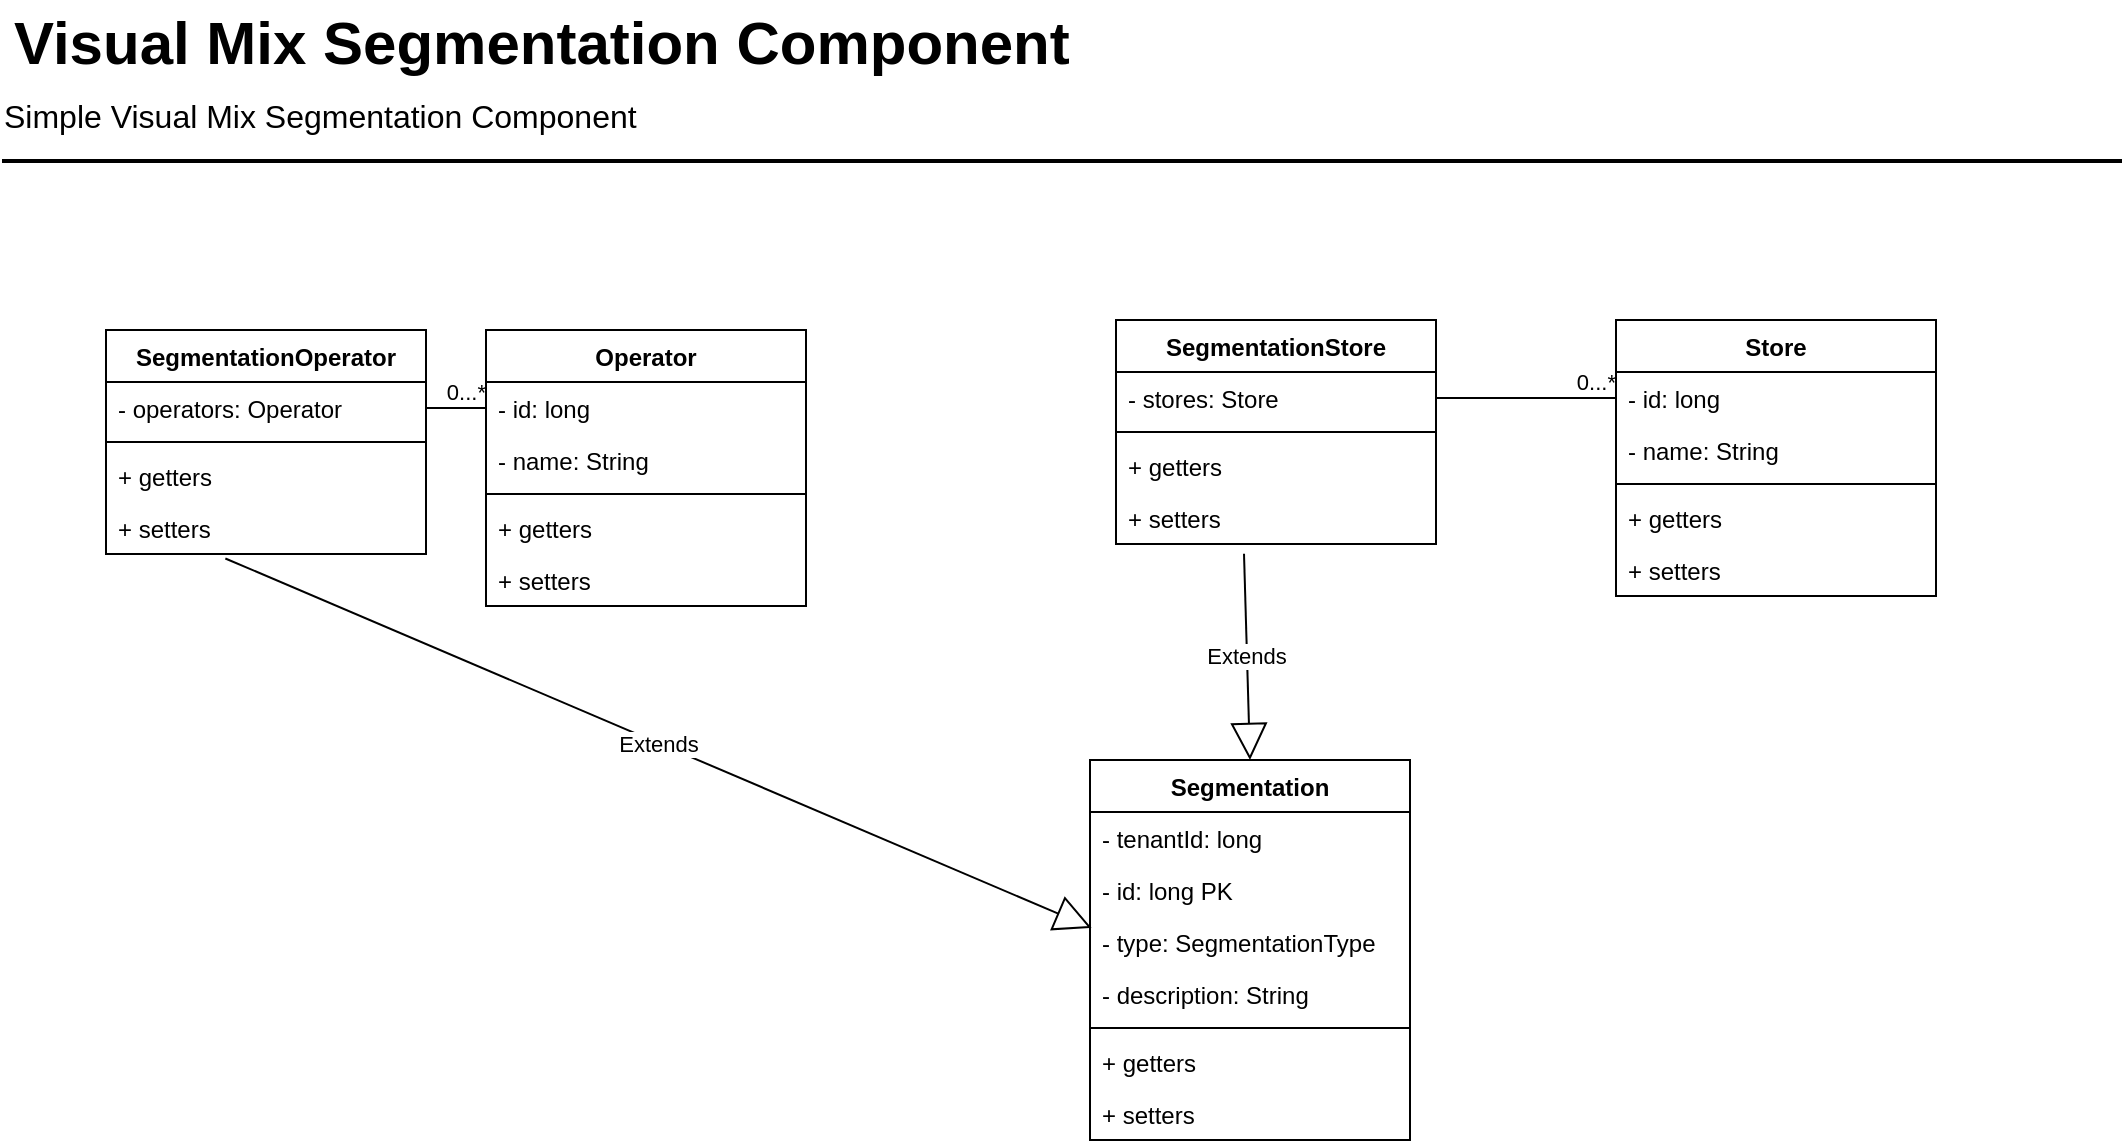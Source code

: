 <mxfile version="13.7.1" type="github" pages="2">
  <diagram id="04d3i-9KU2tXRQpcHc8r" name="Data Communication">
    <mxGraphModel dx="1026" dy="516" grid="1" gridSize="5" guides="1" tooltips="1" connect="1" arrows="1" fold="1" page="1" pageScale="1" pageWidth="1169" pageHeight="827" math="0" shadow="0">
      <root>
        <mxCell id="Ps8T6w26ynxrEsZP9qTw-0" />
        <mxCell id="Ps8T6w26ynxrEsZP9qTw-1" parent="Ps8T6w26ynxrEsZP9qTw-0" />
        <mxCell id="Vjo3kaJNEst4xchoB2S7-3" value="Visual Mix Segmentation Component" style="text;html=1;resizable=0;points=[];autosize=1;align=left;verticalAlign=top;spacingTop=-4;fontSize=30;fontStyle=1" parent="Ps8T6w26ynxrEsZP9qTw-1" vertex="1">
          <mxGeometry x="17" y="70.5" width="540" height="40" as="geometry" />
        </mxCell>
        <mxCell id="Vjo3kaJNEst4xchoB2S7-5" value="" style="line;strokeWidth=2;html=1;fontSize=14;" parent="Ps8T6w26ynxrEsZP9qTw-1" vertex="1">
          <mxGeometry x="13" y="145.5" width="1060" height="10" as="geometry" />
        </mxCell>
        <mxCell id="a-pRfIUOM88Ss_KxHDqI-0" value="Simple Visual Mix Segmentation Component" style="text;html=1;resizable=0;points=[];autosize=1;align=left;verticalAlign=top;spacingTop=-4;fontSize=16" parent="Ps8T6w26ynxrEsZP9qTw-1" vertex="1">
          <mxGeometry x="12" y="115.5" width="330" height="25" as="geometry" />
        </mxCell>
        <mxCell id="yh48nbd1rQ2h-CsPQvWh-24" value="Extends" style="endArrow=block;endSize=16;endFill=0;html=1;entryX=0.005;entryY=0.229;entryDx=0;entryDy=0;entryPerimeter=0;exitX=0.373;exitY=1.086;exitDx=0;exitDy=0;exitPerimeter=0;" parent="Ps8T6w26ynxrEsZP9qTw-1" source="yh48nbd1rQ2h-CsPQvWh-23" target="yh48nbd1rQ2h-CsPQvWh-6" edge="1">
          <mxGeometry width="160" relative="1" as="geometry">
            <mxPoint x="140" y="355" as="sourcePoint" />
            <mxPoint x="400" y="390" as="targetPoint" />
          </mxGeometry>
        </mxCell>
        <mxCell id="yh48nbd1rQ2h-CsPQvWh-41" value="" style="endArrow=none;html=1;edgeStyle=orthogonalEdgeStyle;exitX=1;exitY=0.5;exitDx=0;exitDy=0;entryX=0;entryY=0.5;entryDx=0;entryDy=0;" parent="Ps8T6w26ynxrEsZP9qTw-1" source="yh48nbd1rQ2h-CsPQvWh-18" target="yh48nbd1rQ2h-CsPQvWh-27" edge="1">
          <mxGeometry relative="1" as="geometry">
            <mxPoint x="470" y="290.41" as="sourcePoint" />
            <mxPoint x="630" y="290.41" as="targetPoint" />
          </mxGeometry>
        </mxCell>
        <mxCell id="yh48nbd1rQ2h-CsPQvWh-43" value="0...*" style="edgeLabel;resizable=0;html=1;align=right;verticalAlign=bottom;" parent="yh48nbd1rQ2h-CsPQvWh-41" connectable="0" vertex="1">
          <mxGeometry x="1" relative="1" as="geometry" />
        </mxCell>
        <mxCell id="yh48nbd1rQ2h-CsPQvWh-16" value="SegmentationOperator" style="swimlane;fontStyle=1;align=center;verticalAlign=top;childLayout=stackLayout;horizontal=1;startSize=26;horizontalStack=0;resizeParent=1;resizeParentMax=0;resizeLast=0;collapsible=1;marginBottom=0;" parent="Ps8T6w26ynxrEsZP9qTw-1" vertex="1">
          <mxGeometry x="65" y="235" width="160" height="112" as="geometry" />
        </mxCell>
        <mxCell id="yh48nbd1rQ2h-CsPQvWh-18" value="- operators: Operator" style="text;strokeColor=none;fillColor=none;align=left;verticalAlign=top;spacingLeft=4;spacingRight=4;overflow=hidden;rotatable=0;points=[[0,0.5],[1,0.5]];portConstraint=eastwest;" parent="yh48nbd1rQ2h-CsPQvWh-16" vertex="1">
          <mxGeometry y="26" width="160" height="26" as="geometry" />
        </mxCell>
        <mxCell id="yh48nbd1rQ2h-CsPQvWh-21" value="" style="line;strokeWidth=1;fillColor=none;align=left;verticalAlign=middle;spacingTop=-1;spacingLeft=3;spacingRight=3;rotatable=0;labelPosition=right;points=[];portConstraint=eastwest;" parent="yh48nbd1rQ2h-CsPQvWh-16" vertex="1">
          <mxGeometry y="52" width="160" height="8" as="geometry" />
        </mxCell>
        <mxCell id="yh48nbd1rQ2h-CsPQvWh-22" value="+ getters" style="text;strokeColor=none;fillColor=none;align=left;verticalAlign=top;spacingLeft=4;spacingRight=4;overflow=hidden;rotatable=0;points=[[0,0.5],[1,0.5]];portConstraint=eastwest;" parent="yh48nbd1rQ2h-CsPQvWh-16" vertex="1">
          <mxGeometry y="60" width="160" height="26" as="geometry" />
        </mxCell>
        <mxCell id="yh48nbd1rQ2h-CsPQvWh-23" value="+ setters" style="text;strokeColor=none;fillColor=none;align=left;verticalAlign=top;spacingLeft=4;spacingRight=4;overflow=hidden;rotatable=0;points=[[0,0.5],[1,0.5]];portConstraint=eastwest;" parent="yh48nbd1rQ2h-CsPQvWh-16" vertex="1">
          <mxGeometry y="86" width="160" height="26" as="geometry" />
        </mxCell>
        <mxCell id="yh48nbd1rQ2h-CsPQvWh-26" value="Operator" style="swimlane;fontStyle=1;align=center;verticalAlign=top;childLayout=stackLayout;horizontal=1;startSize=26;horizontalStack=0;resizeParent=1;resizeParentMax=0;resizeLast=0;collapsible=1;marginBottom=0;" parent="Ps8T6w26ynxrEsZP9qTw-1" vertex="1">
          <mxGeometry x="255" y="235" width="160" height="138" as="geometry" />
        </mxCell>
        <mxCell id="yh48nbd1rQ2h-CsPQvWh-27" value="- id: long" style="text;strokeColor=none;fillColor=none;align=left;verticalAlign=top;spacingLeft=4;spacingRight=4;overflow=hidden;rotatable=0;points=[[0,0.5],[1,0.5]];portConstraint=eastwest;" parent="yh48nbd1rQ2h-CsPQvWh-26" vertex="1">
          <mxGeometry y="26" width="160" height="26" as="geometry" />
        </mxCell>
        <mxCell id="yh48nbd1rQ2h-CsPQvWh-30" value="- name: String" style="text;strokeColor=none;fillColor=none;align=left;verticalAlign=top;spacingLeft=4;spacingRight=4;overflow=hidden;rotatable=0;points=[[0,0.5],[1,0.5]];portConstraint=eastwest;" parent="yh48nbd1rQ2h-CsPQvWh-26" vertex="1">
          <mxGeometry y="52" width="160" height="26" as="geometry" />
        </mxCell>
        <mxCell id="yh48nbd1rQ2h-CsPQvWh-31" value="" style="line;strokeWidth=1;fillColor=none;align=left;verticalAlign=middle;spacingTop=-1;spacingLeft=3;spacingRight=3;rotatable=0;labelPosition=right;points=[];portConstraint=eastwest;" parent="yh48nbd1rQ2h-CsPQvWh-26" vertex="1">
          <mxGeometry y="78" width="160" height="8" as="geometry" />
        </mxCell>
        <mxCell id="yh48nbd1rQ2h-CsPQvWh-32" value="+ getters" style="text;strokeColor=none;fillColor=none;align=left;verticalAlign=top;spacingLeft=4;spacingRight=4;overflow=hidden;rotatable=0;points=[[0,0.5],[1,0.5]];portConstraint=eastwest;" parent="yh48nbd1rQ2h-CsPQvWh-26" vertex="1">
          <mxGeometry y="86" width="160" height="26" as="geometry" />
        </mxCell>
        <mxCell id="yh48nbd1rQ2h-CsPQvWh-33" value="+ setters" style="text;strokeColor=none;fillColor=none;align=left;verticalAlign=top;spacingLeft=4;spacingRight=4;overflow=hidden;rotatable=0;points=[[0,0.5],[1,0.5]];portConstraint=eastwest;" parent="yh48nbd1rQ2h-CsPQvWh-26" vertex="1">
          <mxGeometry y="112" width="160" height="26" as="geometry" />
        </mxCell>
        <mxCell id="yh48nbd1rQ2h-CsPQvWh-0" value="Segmentation" style="swimlane;fontStyle=1;align=center;verticalAlign=top;childLayout=stackLayout;horizontal=1;startSize=26;horizontalStack=0;resizeParent=1;resizeParentMax=0;resizeLast=0;collapsible=1;marginBottom=0;" parent="Ps8T6w26ynxrEsZP9qTw-1" vertex="1">
          <mxGeometry x="557" y="450" width="160" height="190" as="geometry" />
        </mxCell>
        <mxCell id="yh48nbd1rQ2h-CsPQvWh-1" value="- tenantId: long" style="text;strokeColor=none;fillColor=none;align=left;verticalAlign=top;spacingLeft=4;spacingRight=4;overflow=hidden;rotatable=0;points=[[0,0.5],[1,0.5]];portConstraint=eastwest;" parent="yh48nbd1rQ2h-CsPQvWh-0" vertex="1">
          <mxGeometry y="26" width="160" height="26" as="geometry" />
        </mxCell>
        <mxCell id="yh48nbd1rQ2h-CsPQvWh-5" value="- id: long PK" style="text;strokeColor=none;fillColor=none;align=left;verticalAlign=top;spacingLeft=4;spacingRight=4;overflow=hidden;rotatable=0;points=[[0,0.5],[1,0.5]];portConstraint=eastwest;" parent="yh48nbd1rQ2h-CsPQvWh-0" vertex="1">
          <mxGeometry y="52" width="160" height="26" as="geometry" />
        </mxCell>
        <mxCell id="yh48nbd1rQ2h-CsPQvWh-6" value="- type: SegmentationType" style="text;strokeColor=none;fillColor=none;align=left;verticalAlign=top;spacingLeft=4;spacingRight=4;overflow=hidden;rotatable=0;points=[[0,0.5],[1,0.5]];portConstraint=eastwest;" parent="yh48nbd1rQ2h-CsPQvWh-0" vertex="1">
          <mxGeometry y="78" width="160" height="26" as="geometry" />
        </mxCell>
        <mxCell id="yh48nbd1rQ2h-CsPQvWh-15" value="- description: String" style="text;strokeColor=none;fillColor=none;align=left;verticalAlign=top;spacingLeft=4;spacingRight=4;overflow=hidden;rotatable=0;points=[[0,0.5],[1,0.5]];portConstraint=eastwest;" parent="yh48nbd1rQ2h-CsPQvWh-0" vertex="1">
          <mxGeometry y="104" width="160" height="26" as="geometry" />
        </mxCell>
        <mxCell id="yh48nbd1rQ2h-CsPQvWh-2" value="" style="line;strokeWidth=1;fillColor=none;align=left;verticalAlign=middle;spacingTop=-1;spacingLeft=3;spacingRight=3;rotatable=0;labelPosition=right;points=[];portConstraint=eastwest;" parent="yh48nbd1rQ2h-CsPQvWh-0" vertex="1">
          <mxGeometry y="130" width="160" height="8" as="geometry" />
        </mxCell>
        <mxCell id="yh48nbd1rQ2h-CsPQvWh-3" value="+ getters" style="text;strokeColor=none;fillColor=none;align=left;verticalAlign=top;spacingLeft=4;spacingRight=4;overflow=hidden;rotatable=0;points=[[0,0.5],[1,0.5]];portConstraint=eastwest;" parent="yh48nbd1rQ2h-CsPQvWh-0" vertex="1">
          <mxGeometry y="138" width="160" height="26" as="geometry" />
        </mxCell>
        <mxCell id="yh48nbd1rQ2h-CsPQvWh-7" value="+ setters" style="text;strokeColor=none;fillColor=none;align=left;verticalAlign=top;spacingLeft=4;spacingRight=4;overflow=hidden;rotatable=0;points=[[0,0.5],[1,0.5]];portConstraint=eastwest;" parent="yh48nbd1rQ2h-CsPQvWh-0" vertex="1">
          <mxGeometry y="164" width="160" height="26" as="geometry" />
        </mxCell>
        <mxCell id="yh48nbd1rQ2h-CsPQvWh-49" value="" style="endArrow=none;html=1;edgeStyle=orthogonalEdgeStyle;exitX=1;exitY=0.5;exitDx=0;exitDy=0;entryX=0;entryY=0.5;entryDx=0;entryDy=0;" parent="Ps8T6w26ynxrEsZP9qTw-1" source="yh48nbd1rQ2h-CsPQvWh-52" target="yh48nbd1rQ2h-CsPQvWh-57" edge="1">
          <mxGeometry relative="1" as="geometry">
            <mxPoint x="930" y="290.41" as="sourcePoint" />
            <mxPoint x="1090" y="290.41" as="targetPoint" />
          </mxGeometry>
        </mxCell>
        <mxCell id="yh48nbd1rQ2h-CsPQvWh-50" value="0...*" style="edgeLabel;resizable=0;html=1;align=right;verticalAlign=bottom;" parent="yh48nbd1rQ2h-CsPQvWh-49" connectable="0" vertex="1">
          <mxGeometry x="1" relative="1" as="geometry" />
        </mxCell>
        <mxCell id="yh48nbd1rQ2h-CsPQvWh-62" value="Extends" style="endArrow=block;endSize=16;endFill=0;html=1;entryX=0.5;entryY=0;entryDx=0;entryDy=0;exitX=0.4;exitY=1.188;exitDx=0;exitDy=0;exitPerimeter=0;" parent="Ps8T6w26ynxrEsZP9qTw-1" source="yh48nbd1rQ2h-CsPQvWh-55" target="yh48nbd1rQ2h-CsPQvWh-0" edge="1">
          <mxGeometry width="160" relative="1" as="geometry">
            <mxPoint x="610" y="354" as="sourcePoint" />
            <mxPoint x="562.8" y="538.954" as="targetPoint" />
          </mxGeometry>
        </mxCell>
        <mxCell id="yh48nbd1rQ2h-CsPQvWh-51" value="SegmentationStore" style="swimlane;fontStyle=1;align=center;verticalAlign=top;childLayout=stackLayout;horizontal=1;startSize=26;horizontalStack=0;resizeParent=1;resizeParentMax=0;resizeLast=0;collapsible=1;marginBottom=0;" parent="Ps8T6w26ynxrEsZP9qTw-1" vertex="1">
          <mxGeometry x="570" y="230" width="160" height="112" as="geometry" />
        </mxCell>
        <mxCell id="yh48nbd1rQ2h-CsPQvWh-52" value="- stores: Store" style="text;strokeColor=none;fillColor=none;align=left;verticalAlign=top;spacingLeft=4;spacingRight=4;overflow=hidden;rotatable=0;points=[[0,0.5],[1,0.5]];portConstraint=eastwest;" parent="yh48nbd1rQ2h-CsPQvWh-51" vertex="1">
          <mxGeometry y="26" width="160" height="26" as="geometry" />
        </mxCell>
        <mxCell id="yh48nbd1rQ2h-CsPQvWh-53" value="" style="line;strokeWidth=1;fillColor=none;align=left;verticalAlign=middle;spacingTop=-1;spacingLeft=3;spacingRight=3;rotatable=0;labelPosition=right;points=[];portConstraint=eastwest;" parent="yh48nbd1rQ2h-CsPQvWh-51" vertex="1">
          <mxGeometry y="52" width="160" height="8" as="geometry" />
        </mxCell>
        <mxCell id="yh48nbd1rQ2h-CsPQvWh-54" value="+ getters" style="text;strokeColor=none;fillColor=none;align=left;verticalAlign=top;spacingLeft=4;spacingRight=4;overflow=hidden;rotatable=0;points=[[0,0.5],[1,0.5]];portConstraint=eastwest;" parent="yh48nbd1rQ2h-CsPQvWh-51" vertex="1">
          <mxGeometry y="60" width="160" height="26" as="geometry" />
        </mxCell>
        <mxCell id="yh48nbd1rQ2h-CsPQvWh-55" value="+ setters" style="text;strokeColor=none;fillColor=none;align=left;verticalAlign=top;spacingLeft=4;spacingRight=4;overflow=hidden;rotatable=0;points=[[0,0.5],[1,0.5]];portConstraint=eastwest;" parent="yh48nbd1rQ2h-CsPQvWh-51" vertex="1">
          <mxGeometry y="86" width="160" height="26" as="geometry" />
        </mxCell>
        <mxCell id="yh48nbd1rQ2h-CsPQvWh-56" value="Store" style="swimlane;fontStyle=1;align=center;verticalAlign=top;childLayout=stackLayout;horizontal=1;startSize=26;horizontalStack=0;resizeParent=1;resizeParentMax=0;resizeLast=0;collapsible=1;marginBottom=0;" parent="Ps8T6w26ynxrEsZP9qTw-1" vertex="1">
          <mxGeometry x="820" y="230" width="160" height="138" as="geometry" />
        </mxCell>
        <mxCell id="yh48nbd1rQ2h-CsPQvWh-57" value="- id: long" style="text;strokeColor=none;fillColor=none;align=left;verticalAlign=top;spacingLeft=4;spacingRight=4;overflow=hidden;rotatable=0;points=[[0,0.5],[1,0.5]];portConstraint=eastwest;" parent="yh48nbd1rQ2h-CsPQvWh-56" vertex="1">
          <mxGeometry y="26" width="160" height="26" as="geometry" />
        </mxCell>
        <mxCell id="yh48nbd1rQ2h-CsPQvWh-58" value="- name: String" style="text;strokeColor=none;fillColor=none;align=left;verticalAlign=top;spacingLeft=4;spacingRight=4;overflow=hidden;rotatable=0;points=[[0,0.5],[1,0.5]];portConstraint=eastwest;" parent="yh48nbd1rQ2h-CsPQvWh-56" vertex="1">
          <mxGeometry y="52" width="160" height="26" as="geometry" />
        </mxCell>
        <mxCell id="yh48nbd1rQ2h-CsPQvWh-59" value="" style="line;strokeWidth=1;fillColor=none;align=left;verticalAlign=middle;spacingTop=-1;spacingLeft=3;spacingRight=3;rotatable=0;labelPosition=right;points=[];portConstraint=eastwest;" parent="yh48nbd1rQ2h-CsPQvWh-56" vertex="1">
          <mxGeometry y="78" width="160" height="8" as="geometry" />
        </mxCell>
        <mxCell id="yh48nbd1rQ2h-CsPQvWh-60" value="+ getters" style="text;strokeColor=none;fillColor=none;align=left;verticalAlign=top;spacingLeft=4;spacingRight=4;overflow=hidden;rotatable=0;points=[[0,0.5],[1,0.5]];portConstraint=eastwest;" parent="yh48nbd1rQ2h-CsPQvWh-56" vertex="1">
          <mxGeometry y="86" width="160" height="26" as="geometry" />
        </mxCell>
        <mxCell id="yh48nbd1rQ2h-CsPQvWh-61" value="+ setters" style="text;strokeColor=none;fillColor=none;align=left;verticalAlign=top;spacingLeft=4;spacingRight=4;overflow=hidden;rotatable=0;points=[[0,0.5],[1,0.5]];portConstraint=eastwest;" parent="yh48nbd1rQ2h-CsPQvWh-56" vertex="1">
          <mxGeometry y="112" width="160" height="26" as="geometry" />
        </mxCell>
      </root>
    </mxGraphModel>
  </diagram>
  <diagram name="Copy of Data Communication" id="99ltfy_7i_sKSX6gH1Zv">
    <mxGraphModel dx="1456" dy="607" grid="1" gridSize="5" guides="1" tooltips="1" connect="1" arrows="1" fold="1" page="1" pageScale="1" pageWidth="1169" pageHeight="827" math="0" shadow="0">
      <root>
        <mxCell id="Q5GMCZvJXes7DOdOf-tg-0" />
        <mxCell id="Q5GMCZvJXes7DOdOf-tg-1" parent="Q5GMCZvJXes7DOdOf-tg-0" />
        <mxCell id="Q5GMCZvJXes7DOdOf-tg-2" value="Visual Mix Segmentation Component" style="text;html=1;resizable=0;points=[];autosize=1;align=left;verticalAlign=top;spacingTop=-4;fontSize=30;fontStyle=1" parent="Q5GMCZvJXes7DOdOf-tg-1" vertex="1">
          <mxGeometry x="17" y="70.5" width="540" height="40" as="geometry" />
        </mxCell>
        <mxCell id="Q5GMCZvJXes7DOdOf-tg-3" value="" style="line;strokeWidth=2;html=1;fontSize=14;" parent="Q5GMCZvJXes7DOdOf-tg-1" vertex="1">
          <mxGeometry x="13" y="145.5" width="1060" height="10" as="geometry" />
        </mxCell>
        <mxCell id="Q5GMCZvJXes7DOdOf-tg-4" value="Simple Visual Mix Segmentation Component" style="text;html=1;resizable=0;points=[];autosize=1;align=left;verticalAlign=top;spacingTop=-4;fontSize=16" parent="Q5GMCZvJXes7DOdOf-tg-1" vertex="1">
          <mxGeometry x="12" y="115.5" width="330" height="25" as="geometry" />
        </mxCell>
        <mxCell id="Q5GMCZvJXes7DOdOf-tg-27" value="" style="endArrow=none;html=1;edgeStyle=orthogonalEdgeStyle;exitX=1;exitY=0.5;exitDx=0;exitDy=0;entryX=0;entryY=0.5;entryDx=0;entryDy=0;" parent="Q5GMCZvJXes7DOdOf-tg-1" source="Q5GMCZvJXes7DOdOf-tg-31" target="Q5GMCZvJXes7DOdOf-tg-36" edge="1">
          <mxGeometry relative="1" as="geometry">
            <mxPoint x="928" y="290.41" as="sourcePoint" />
            <mxPoint x="1088" y="290.41" as="targetPoint" />
          </mxGeometry>
        </mxCell>
        <mxCell id="Q5GMCZvJXes7DOdOf-tg-28" value="0...*" style="edgeLabel;resizable=0;html=1;align=right;verticalAlign=bottom;" parent="Q5GMCZvJXes7DOdOf-tg-27" connectable="0" vertex="1">
          <mxGeometry x="1" relative="1" as="geometry" />
        </mxCell>
        <mxCell id="Q5GMCZvJXes7DOdOf-tg-29" value="Extends" style="endArrow=block;endSize=16;endFill=0;html=1;entryX=0.5;entryY=0;entryDx=0;entryDy=0;" parent="Q5GMCZvJXes7DOdOf-tg-1" target="Q5GMCZvJXes7DOdOf-tg-19" edge="1">
          <mxGeometry width="160" relative="1" as="geometry">
            <mxPoint x="453" y="284" as="sourcePoint" />
            <mxPoint x="560.8" y="538.954" as="targetPoint" />
          </mxGeometry>
        </mxCell>
        <mxCell id="Q5GMCZvJXes7DOdOf-tg-30" value="CustomerGroup" style="swimlane;fontStyle=1;align=center;verticalAlign=top;childLayout=stackLayout;horizontal=1;startSize=26;horizontalStack=0;resizeParent=1;resizeParentMax=0;resizeLast=0;collapsible=1;marginBottom=0;" parent="Q5GMCZvJXes7DOdOf-tg-1" vertex="1">
          <mxGeometry x="373" y="170" width="160" height="112" as="geometry" />
        </mxCell>
        <mxCell id="Q5GMCZvJXes7DOdOf-tg-31" value="- customers: Customer" style="text;strokeColor=none;fillColor=none;align=left;verticalAlign=top;spacingLeft=4;spacingRight=4;overflow=hidden;rotatable=0;points=[[0,0.5],[1,0.5]];portConstraint=eastwest;" parent="Q5GMCZvJXes7DOdOf-tg-30" vertex="1">
          <mxGeometry y="26" width="160" height="26" as="geometry" />
        </mxCell>
        <mxCell id="Q5GMCZvJXes7DOdOf-tg-32" value="" style="line;strokeWidth=1;fillColor=none;align=left;verticalAlign=middle;spacingTop=-1;spacingLeft=3;spacingRight=3;rotatable=0;labelPosition=right;points=[];portConstraint=eastwest;" parent="Q5GMCZvJXes7DOdOf-tg-30" vertex="1">
          <mxGeometry y="52" width="160" height="8" as="geometry" />
        </mxCell>
        <mxCell id="Q5GMCZvJXes7DOdOf-tg-42" value="+ getters" style="text;strokeColor=none;fillColor=none;align=left;verticalAlign=top;spacingLeft=4;spacingRight=4;overflow=hidden;rotatable=0;points=[[0,0.5],[1,0.5]];portConstraint=eastwest;" parent="Q5GMCZvJXes7DOdOf-tg-30" vertex="1">
          <mxGeometry y="60" width="160" height="26" as="geometry" />
        </mxCell>
        <mxCell id="Q5GMCZvJXes7DOdOf-tg-34" value="+ setters" style="text;strokeColor=none;fillColor=none;align=left;verticalAlign=top;spacingLeft=4;spacingRight=4;overflow=hidden;rotatable=0;points=[[0,0.5],[1,0.5]];portConstraint=eastwest;" parent="Q5GMCZvJXes7DOdOf-tg-30" vertex="1">
          <mxGeometry y="86" width="160" height="26" as="geometry" />
        </mxCell>
        <mxCell id="Q5GMCZvJXes7DOdOf-tg-35" value="Customer" style="swimlane;fontStyle=1;align=center;verticalAlign=top;childLayout=stackLayout;horizontal=1;startSize=26;horizontalStack=0;resizeParent=1;resizeParentMax=0;resizeLast=0;collapsible=1;marginBottom=0;" parent="Q5GMCZvJXes7DOdOf-tg-1" vertex="1">
          <mxGeometry x="628" y="170" width="160" height="138" as="geometry" />
        </mxCell>
        <mxCell id="Q5GMCZvJXes7DOdOf-tg-36" value="- id: long" style="text;strokeColor=none;fillColor=none;align=left;verticalAlign=top;spacingLeft=4;spacingRight=4;overflow=hidden;rotatable=0;points=[[0,0.5],[1,0.5]];portConstraint=eastwest;" parent="Q5GMCZvJXes7DOdOf-tg-35" vertex="1">
          <mxGeometry y="26" width="160" height="26" as="geometry" />
        </mxCell>
        <mxCell id="Q5GMCZvJXes7DOdOf-tg-37" value="- name: String" style="text;strokeColor=none;fillColor=none;align=left;verticalAlign=top;spacingLeft=4;spacingRight=4;overflow=hidden;rotatable=0;points=[[0,0.5],[1,0.5]];portConstraint=eastwest;" parent="Q5GMCZvJXes7DOdOf-tg-35" vertex="1">
          <mxGeometry y="52" width="160" height="26" as="geometry" />
        </mxCell>
        <mxCell id="Q5GMCZvJXes7DOdOf-tg-38" value="" style="line;strokeWidth=1;fillColor=none;align=left;verticalAlign=middle;spacingTop=-1;spacingLeft=3;spacingRight=3;rotatable=0;labelPosition=right;points=[];portConstraint=eastwest;" parent="Q5GMCZvJXes7DOdOf-tg-35" vertex="1">
          <mxGeometry y="78" width="160" height="8" as="geometry" />
        </mxCell>
        <mxCell id="Q5GMCZvJXes7DOdOf-tg-39" value="+ getters" style="text;strokeColor=none;fillColor=none;align=left;verticalAlign=top;spacingLeft=4;spacingRight=4;overflow=hidden;rotatable=0;points=[[0,0.5],[1,0.5]];portConstraint=eastwest;" parent="Q5GMCZvJXes7DOdOf-tg-35" vertex="1">
          <mxGeometry y="86" width="160" height="26" as="geometry" />
        </mxCell>
        <mxCell id="Q5GMCZvJXes7DOdOf-tg-40" value="+ setters" style="text;strokeColor=none;fillColor=none;align=left;verticalAlign=top;spacingLeft=4;spacingRight=4;overflow=hidden;rotatable=0;points=[[0,0.5],[1,0.5]];portConstraint=eastwest;" parent="Q5GMCZvJXes7DOdOf-tg-35" vertex="1">
          <mxGeometry y="112" width="160" height="26" as="geometry" />
        </mxCell>
        <mxCell id="mRL9bIuX5t04bbBZDSIe-0" value="" style="endArrow=none;html=1;edgeStyle=orthogonalEdgeStyle;exitX=1;exitY=0.5;exitDx=0;exitDy=0;entryX=0;entryY=0.5;entryDx=0;entryDy=0;" parent="Q5GMCZvJXes7DOdOf-tg-1" source="mRL9bIuX5t04bbBZDSIe-3" target="mRL9bIuX5t04bbBZDSIe-8" edge="1">
          <mxGeometry relative="1" as="geometry">
            <mxPoint x="733" y="630.41" as="sourcePoint" />
            <mxPoint x="893" y="630.41" as="targetPoint" />
          </mxGeometry>
        </mxCell>
        <mxCell id="mRL9bIuX5t04bbBZDSIe-1" value="0...*" style="edgeLabel;resizable=0;html=1;align=right;verticalAlign=bottom;" parent="mRL9bIuX5t04bbBZDSIe-0" connectable="0" vertex="1">
          <mxGeometry x="1" relative="1" as="geometry" />
        </mxCell>
        <mxCell id="mRL9bIuX5t04bbBZDSIe-16" value="Extends" style="endArrow=block;endSize=16;endFill=0;html=1;entryX=1.012;entryY=0.801;entryDx=0;entryDy=0;entryPerimeter=0;" parent="Q5GMCZvJXes7DOdOf-tg-1" source="mRL9bIuX5t04bbBZDSIe-2" target="Q5GMCZvJXes7DOdOf-tg-21" edge="1">
          <mxGeometry width="160" relative="1" as="geometry">
            <mxPoint x="454.96" y="289.002" as="sourcePoint" />
            <mxPoint x="455" y="345" as="targetPoint" />
          </mxGeometry>
        </mxCell>
        <mxCell id="Q5GMCZvJXes7DOdOf-tg-19" value="Group" style="swimlane;fontStyle=1;align=center;verticalAlign=top;childLayout=stackLayout;horizontal=1;startSize=26;horizontalStack=0;resizeParent=1;resizeParentMax=0;resizeLast=0;collapsible=1;marginBottom=0;" parent="Q5GMCZvJXes7DOdOf-tg-1" vertex="1">
          <mxGeometry x="373" y="379" width="160" height="190" as="geometry" />
        </mxCell>
        <mxCell id="Q5GMCZvJXes7DOdOf-tg-20" value="- tenantId: long" style="text;strokeColor=none;fillColor=none;align=left;verticalAlign=top;spacingLeft=4;spacingRight=4;overflow=hidden;rotatable=0;points=[[0,0.5],[1,0.5]];portConstraint=eastwest;" parent="Q5GMCZvJXes7DOdOf-tg-19" vertex="1">
          <mxGeometry y="26" width="160" height="26" as="geometry" />
        </mxCell>
        <mxCell id="Q5GMCZvJXes7DOdOf-tg-21" value="- id: long PK" style="text;strokeColor=none;fillColor=none;align=left;verticalAlign=top;spacingLeft=4;spacingRight=4;overflow=hidden;rotatable=0;points=[[0,0.5],[1,0.5]];portConstraint=eastwest;" parent="Q5GMCZvJXes7DOdOf-tg-19" vertex="1">
          <mxGeometry y="52" width="160" height="26" as="geometry" />
        </mxCell>
        <mxCell id="Q5GMCZvJXes7DOdOf-tg-23" value="- description: String" style="text;strokeColor=none;fillColor=none;align=left;verticalAlign=top;spacingLeft=4;spacingRight=4;overflow=hidden;rotatable=0;points=[[0,0.5],[1,0.5]];portConstraint=eastwest;" parent="Q5GMCZvJXes7DOdOf-tg-19" vertex="1">
          <mxGeometry y="78" width="160" height="26" as="geometry" />
        </mxCell>
        <mxCell id="Q5GMCZvJXes7DOdOf-tg-24" value="" style="line;strokeWidth=1;fillColor=none;align=left;verticalAlign=middle;spacingTop=-1;spacingLeft=3;spacingRight=3;rotatable=0;labelPosition=right;points=[];portConstraint=eastwest;" parent="Q5GMCZvJXes7DOdOf-tg-19" vertex="1">
          <mxGeometry y="104" width="160" height="8" as="geometry" />
        </mxCell>
        <mxCell id="Q5GMCZvJXes7DOdOf-tg-25" value="+ getters" style="text;strokeColor=none;fillColor=none;align=left;verticalAlign=top;spacingLeft=4;spacingRight=4;overflow=hidden;rotatable=0;points=[[0,0.5],[1,0.5]];portConstraint=eastwest;" parent="Q5GMCZvJXes7DOdOf-tg-19" vertex="1">
          <mxGeometry y="112" width="160" height="26" as="geometry" />
        </mxCell>
        <mxCell id="Q5GMCZvJXes7DOdOf-tg-26" value="+ setters" style="text;strokeColor=none;fillColor=none;align=left;verticalAlign=top;spacingLeft=4;spacingRight=4;overflow=hidden;rotatable=0;points=[[0,0.5],[1,0.5]];portConstraint=eastwest;" parent="Q5GMCZvJXes7DOdOf-tg-19" vertex="1">
          <mxGeometry y="138" width="160" height="26" as="geometry" />
        </mxCell>
        <mxCell id="wGUgkpTmk24XMF8ZOTq3-29" value="+ final getName() : String" style="text;strokeColor=none;fillColor=none;align=left;verticalAlign=top;spacingLeft=4;spacingRight=4;overflow=hidden;rotatable=0;points=[[0,0.5],[1,0.5]];portConstraint=eastwest;" vertex="1" parent="Q5GMCZvJXes7DOdOf-tg-19">
          <mxGeometry y="164" width="160" height="26" as="geometry" />
        </mxCell>
        <mxCell id="mRL9bIuX5t04bbBZDSIe-2" value="StoreGroup" style="swimlane;fontStyle=1;align=center;verticalAlign=top;childLayout=stackLayout;horizontal=1;startSize=26;horizontalStack=0;resizeParent=1;resizeParentMax=0;resizeLast=0;collapsible=1;marginBottom=0;" parent="Q5GMCZvJXes7DOdOf-tg-1" vertex="1">
          <mxGeometry x="628" y="395" width="160" height="112" as="geometry" />
        </mxCell>
        <mxCell id="mRL9bIuX5t04bbBZDSIe-3" value="- stores: Store" style="text;strokeColor=none;fillColor=none;align=left;verticalAlign=top;spacingLeft=4;spacingRight=4;overflow=hidden;rotatable=0;points=[[0,0.5],[1,0.5]];portConstraint=eastwest;" parent="mRL9bIuX5t04bbBZDSIe-2" vertex="1">
          <mxGeometry y="26" width="160" height="26" as="geometry" />
        </mxCell>
        <mxCell id="mRL9bIuX5t04bbBZDSIe-4" value="" style="line;strokeWidth=1;fillColor=none;align=left;verticalAlign=middle;spacingTop=-1;spacingLeft=3;spacingRight=3;rotatable=0;labelPosition=right;points=[];portConstraint=eastwest;" parent="mRL9bIuX5t04bbBZDSIe-2" vertex="1">
          <mxGeometry y="52" width="160" height="8" as="geometry" />
        </mxCell>
        <mxCell id="mRL9bIuX5t04bbBZDSIe-5" value="+ getters" style="text;strokeColor=none;fillColor=none;align=left;verticalAlign=top;spacingLeft=4;spacingRight=4;overflow=hidden;rotatable=0;points=[[0,0.5],[1,0.5]];portConstraint=eastwest;" parent="mRL9bIuX5t04bbBZDSIe-2" vertex="1">
          <mxGeometry y="60" width="160" height="26" as="geometry" />
        </mxCell>
        <mxCell id="mRL9bIuX5t04bbBZDSIe-6" value="+ setters" style="text;strokeColor=none;fillColor=none;align=left;verticalAlign=top;spacingLeft=4;spacingRight=4;overflow=hidden;rotatable=0;points=[[0,0.5],[1,0.5]];portConstraint=eastwest;" parent="mRL9bIuX5t04bbBZDSIe-2" vertex="1">
          <mxGeometry y="86" width="160" height="26" as="geometry" />
        </mxCell>
        <mxCell id="mRL9bIuX5t04bbBZDSIe-7" value="Store" style="swimlane;fontStyle=1;align=center;verticalAlign=top;childLayout=stackLayout;horizontal=1;startSize=26;horizontalStack=0;resizeParent=1;resizeParentMax=0;resizeLast=0;collapsible=1;marginBottom=0;" parent="Q5GMCZvJXes7DOdOf-tg-1" vertex="1">
          <mxGeometry x="893" y="395" width="160" height="138" as="geometry" />
        </mxCell>
        <mxCell id="mRL9bIuX5t04bbBZDSIe-8" value="- id: long" style="text;strokeColor=none;fillColor=none;align=left;verticalAlign=top;spacingLeft=4;spacingRight=4;overflow=hidden;rotatable=0;points=[[0,0.5],[1,0.5]];portConstraint=eastwest;" parent="mRL9bIuX5t04bbBZDSIe-7" vertex="1">
          <mxGeometry y="26" width="160" height="26" as="geometry" />
        </mxCell>
        <mxCell id="mRL9bIuX5t04bbBZDSIe-9" value="- name: String" style="text;strokeColor=none;fillColor=none;align=left;verticalAlign=top;spacingLeft=4;spacingRight=4;overflow=hidden;rotatable=0;points=[[0,0.5],[1,0.5]];portConstraint=eastwest;" parent="mRL9bIuX5t04bbBZDSIe-7" vertex="1">
          <mxGeometry y="52" width="160" height="26" as="geometry" />
        </mxCell>
        <mxCell id="mRL9bIuX5t04bbBZDSIe-10" value="" style="line;strokeWidth=1;fillColor=none;align=left;verticalAlign=middle;spacingTop=-1;spacingLeft=3;spacingRight=3;rotatable=0;labelPosition=right;points=[];portConstraint=eastwest;" parent="mRL9bIuX5t04bbBZDSIe-7" vertex="1">
          <mxGeometry y="78" width="160" height="8" as="geometry" />
        </mxCell>
        <mxCell id="mRL9bIuX5t04bbBZDSIe-11" value="+ getters" style="text;strokeColor=none;fillColor=none;align=left;verticalAlign=top;spacingLeft=4;spacingRight=4;overflow=hidden;rotatable=0;points=[[0,0.5],[1,0.5]];portConstraint=eastwest;" parent="mRL9bIuX5t04bbBZDSIe-7" vertex="1">
          <mxGeometry y="86" width="160" height="26" as="geometry" />
        </mxCell>
        <mxCell id="mRL9bIuX5t04bbBZDSIe-12" value="+ setters" style="text;strokeColor=none;fillColor=none;align=left;verticalAlign=top;spacingLeft=4;spacingRight=4;overflow=hidden;rotatable=0;points=[[0,0.5],[1,0.5]];portConstraint=eastwest;" parent="mRL9bIuX5t04bbBZDSIe-7" vertex="1">
          <mxGeometry y="112" width="160" height="26" as="geometry" />
        </mxCell>
        <mxCell id="wGUgkpTmk24XMF8ZOTq3-2" value="Section" style="swimlane;fontStyle=1;align=center;verticalAlign=top;childLayout=stackLayout;horizontal=1;startSize=26;horizontalStack=0;resizeParent=1;resizeParentMax=0;resizeLast=0;collapsible=1;marginBottom=0;" vertex="1" parent="Q5GMCZvJXes7DOdOf-tg-1">
          <mxGeometry x="1070" y="569" width="232" height="216" as="geometry" />
        </mxCell>
        <mxCell id="wGUgkpTmk24XMF8ZOTq3-3" value="- id: long" style="text;strokeColor=none;fillColor=none;align=left;verticalAlign=top;spacingLeft=4;spacingRight=4;overflow=hidden;rotatable=0;points=[[0,0.5],[1,0.5]];portConstraint=eastwest;" vertex="1" parent="wGUgkpTmk24XMF8ZOTq3-2">
          <mxGeometry y="26" width="232" height="26" as="geometry" />
        </mxCell>
        <mxCell id="wGUgkpTmk24XMF8ZOTq3-4" value="- title: String" style="text;strokeColor=none;fillColor=none;align=left;verticalAlign=top;spacingLeft=4;spacingRight=4;overflow=hidden;rotatable=0;points=[[0,0.5],[1,0.5]];portConstraint=eastwest;" vertex="1" parent="wGUgkpTmk24XMF8ZOTq3-2">
          <mxGeometry y="52" width="232" height="26" as="geometry" />
        </mxCell>
        <mxCell id="wGUgkpTmk24XMF8ZOTq3-5" value="- type: TypeScreen" style="text;strokeColor=none;fillColor=none;align=left;verticalAlign=top;spacingLeft=4;spacingRight=4;overflow=hidden;rotatable=0;points=[[0,0.5],[1,0.5]];portConstraint=eastwest;" vertex="1" parent="wGUgkpTmk24XMF8ZOTq3-2">
          <mxGeometry y="78" width="232" height="26" as="geometry" />
        </mxCell>
        <mxCell id="wGUgkpTmk24XMF8ZOTq3-6" value="- status: StatusScreen" style="text;strokeColor=none;fillColor=none;align=left;verticalAlign=top;spacingLeft=4;spacingRight=4;overflow=hidden;rotatable=0;points=[[0,0.5],[1,0.5]];portConstraint=eastwest;" vertex="1" parent="wGUgkpTmk24XMF8ZOTq3-2">
          <mxGeometry y="104" width="232" height="26" as="geometry" />
        </mxCell>
        <mxCell id="wGUgkpTmk24XMF8ZOTq3-14" value="- sequential: byte" style="text;strokeColor=none;fillColor=none;align=left;verticalAlign=top;spacingLeft=4;spacingRight=4;overflow=hidden;rotatable=0;points=[[0,0.5],[1,0.5]];portConstraint=eastwest;" vertex="1" parent="wGUgkpTmk24XMF8ZOTq3-2">
          <mxGeometry y="130" width="232" height="26" as="geometry" />
        </mxCell>
        <mxCell id="wGUgkpTmk24XMF8ZOTq3-9" value="" style="line;strokeWidth=1;fillColor=none;align=left;verticalAlign=middle;spacingTop=-1;spacingLeft=3;spacingRight=3;rotatable=0;labelPosition=right;points=[];portConstraint=eastwest;" vertex="1" parent="wGUgkpTmk24XMF8ZOTq3-2">
          <mxGeometry y="156" width="232" height="8" as="geometry" />
        </mxCell>
        <mxCell id="wGUgkpTmk24XMF8ZOTq3-10" value="+ getters" style="text;strokeColor=none;fillColor=none;align=left;verticalAlign=top;spacingLeft=4;spacingRight=4;overflow=hidden;rotatable=0;points=[[0,0.5],[1,0.5]];portConstraint=eastwest;" vertex="1" parent="wGUgkpTmk24XMF8ZOTq3-2">
          <mxGeometry y="164" width="232" height="26" as="geometry" />
        </mxCell>
        <mxCell id="wGUgkpTmk24XMF8ZOTq3-11" value="+ setters" style="text;strokeColor=none;fillColor=none;align=left;verticalAlign=top;spacingLeft=4;spacingRight=4;overflow=hidden;rotatable=0;points=[[0,0.5],[1,0.5]];portConstraint=eastwest;" vertex="1" parent="wGUgkpTmk24XMF8ZOTq3-2">
          <mxGeometry y="190" width="232" height="26" as="geometry" />
        </mxCell>
        <mxCell id="wGUgkpTmk24XMF8ZOTq3-46" value="SectionGroup" style="swimlane;fontStyle=1;align=center;verticalAlign=top;childLayout=stackLayout;horizontal=1;startSize=26;horizontalStack=0;resizeParent=1;resizeParentMax=0;resizeLast=0;collapsible=1;marginBottom=0;" vertex="1" parent="Q5GMCZvJXes7DOdOf-tg-1">
          <mxGeometry x="630" y="575" width="195" height="190" as="geometry" />
        </mxCell>
        <mxCell id="wGUgkpTmk24XMF8ZOTq3-47" value="- sections: Section" style="text;strokeColor=none;fillColor=none;align=left;verticalAlign=top;spacingLeft=4;spacingRight=4;overflow=hidden;rotatable=0;points=[[0,0.5],[1,0.5]];portConstraint=eastwest;" vertex="1" parent="wGUgkpTmk24XMF8ZOTq3-46">
          <mxGeometry y="26" width="195" height="26" as="geometry" />
        </mxCell>
        <mxCell id="wGUgkpTmk24XMF8ZOTq3-55" value="- customerGroup: CustomerGroup&#xa;" style="text;strokeColor=none;fillColor=none;align=left;verticalAlign=top;spacingLeft=4;spacingRight=4;overflow=hidden;rotatable=0;points=[[0,0.5],[1,0.5]];portConstraint=eastwest;" vertex="1" parent="wGUgkpTmk24XMF8ZOTq3-46">
          <mxGeometry y="52" width="195" height="26" as="geometry" />
        </mxCell>
        <mxCell id="wGUgkpTmk24XMF8ZOTq3-60" value="- storeGroup: StoreGroup&#xa;" style="text;strokeColor=none;fillColor=none;align=left;verticalAlign=top;spacingLeft=4;spacingRight=4;overflow=hidden;rotatable=0;points=[[0,0.5],[1,0.5]];portConstraint=eastwest;" vertex="1" parent="wGUgkpTmk24XMF8ZOTq3-46">
          <mxGeometry y="78" width="195" height="26" as="geometry" />
        </mxCell>
        <mxCell id="wGUgkpTmk24XMF8ZOTq3-52" value="- status: GroupSectionStatus" style="text;strokeColor=none;fillColor=none;align=left;verticalAlign=top;spacingLeft=4;spacingRight=4;overflow=hidden;rotatable=0;points=[[0,0.5],[1,0.5]];portConstraint=eastwest;" vertex="1" parent="wGUgkpTmk24XMF8ZOTq3-46">
          <mxGeometry y="104" width="195" height="26" as="geometry" />
        </mxCell>
        <mxCell id="wGUgkpTmk24XMF8ZOTq3-48" value="" style="line;strokeWidth=1;fillColor=none;align=left;verticalAlign=middle;spacingTop=-1;spacingLeft=3;spacingRight=3;rotatable=0;labelPosition=right;points=[];portConstraint=eastwest;" vertex="1" parent="wGUgkpTmk24XMF8ZOTq3-46">
          <mxGeometry y="130" width="195" height="8" as="geometry" />
        </mxCell>
        <mxCell id="wGUgkpTmk24XMF8ZOTq3-49" value="+ getters" style="text;strokeColor=none;fillColor=none;align=left;verticalAlign=top;spacingLeft=4;spacingRight=4;overflow=hidden;rotatable=0;points=[[0,0.5],[1,0.5]];portConstraint=eastwest;" vertex="1" parent="wGUgkpTmk24XMF8ZOTq3-46">
          <mxGeometry y="138" width="195" height="26" as="geometry" />
        </mxCell>
        <mxCell id="wGUgkpTmk24XMF8ZOTq3-50" value="+ setters" style="text;strokeColor=none;fillColor=none;align=left;verticalAlign=top;spacingLeft=4;spacingRight=4;overflow=hidden;rotatable=0;points=[[0,0.5],[1,0.5]];portConstraint=eastwest;" vertex="1" parent="wGUgkpTmk24XMF8ZOTq3-46">
          <mxGeometry y="164" width="195" height="26" as="geometry" />
        </mxCell>
        <mxCell id="wGUgkpTmk24XMF8ZOTq3-51" value="Extends" style="endArrow=block;endSize=16;endFill=0;html=1;entryX=0.446;entryY=1.154;entryDx=0;entryDy=0;entryPerimeter=0;exitX=0;exitY=1.115;exitDx=0;exitDy=0;exitPerimeter=0;" edge="1" parent="Q5GMCZvJXes7DOdOf-tg-1" source="wGUgkpTmk24XMF8ZOTq3-47" target="wGUgkpTmk24XMF8ZOTq3-29">
          <mxGeometry width="160" relative="1" as="geometry">
            <mxPoint x="633" y="456.382" as="sourcePoint" />
            <mxPoint x="539.92" y="456.826" as="targetPoint" />
            <Array as="points">
              <mxPoint x="444" y="630" />
            </Array>
          </mxGeometry>
        </mxCell>
        <mxCell id="wGUgkpTmk24XMF8ZOTq3-61" value="" style="endArrow=none;html=1;edgeStyle=orthogonalEdgeStyle;exitX=1;exitY=0.5;exitDx=0;exitDy=0;entryX=-0.001;entryY=0;entryDx=0;entryDy=0;entryPerimeter=0;" edge="1" parent="Q5GMCZvJXes7DOdOf-tg-1">
          <mxGeometry relative="1" as="geometry">
            <mxPoint x="823" y="669.41" as="sourcePoint" />
            <mxPoint x="1067.768" y="673" as="targetPoint" />
            <Array as="points">
              <mxPoint x="876" y="669" />
              <mxPoint x="1068" y="670" />
            </Array>
          </mxGeometry>
        </mxCell>
        <mxCell id="wGUgkpTmk24XMF8ZOTq3-62" value="0...*" style="edgeLabel;resizable=0;html=1;align=right;verticalAlign=bottom;" connectable="0" vertex="1" parent="wGUgkpTmk24XMF8ZOTq3-61">
          <mxGeometry x="1" relative="1" as="geometry" />
        </mxCell>
      </root>
    </mxGraphModel>
  </diagram>
</mxfile>
